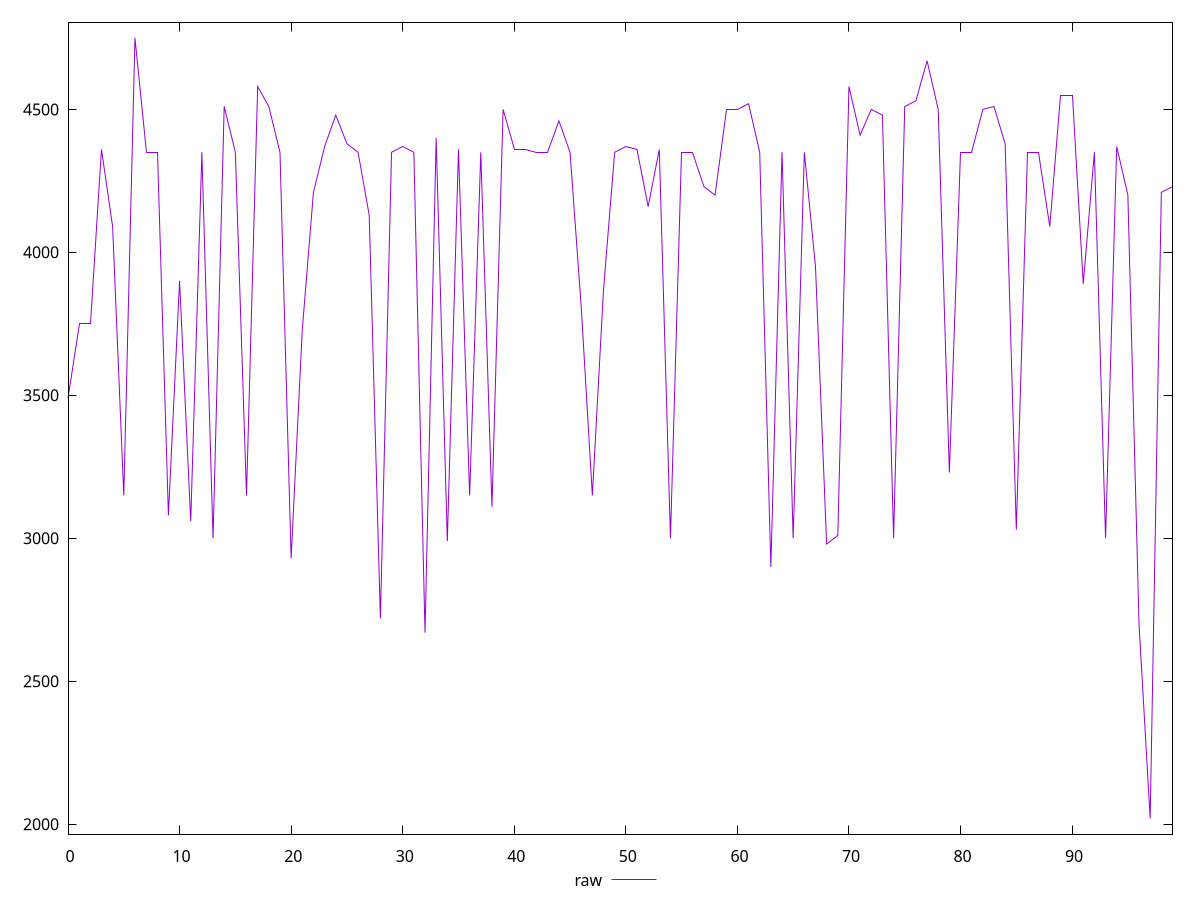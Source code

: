 reset

$raw <<EOF
0 3490
1 3750
2 3750
3 4360
4 4090
5 3150
6 4750
7 4350
8 4350
9 3080
10 3900
11 3060
12 4350
13 3000
14 4510
15 4350
16 3150
17 4580
18 4510
19 4350
20 2930
21 3730
22 4210
23 4370
24 4480
25 4380
26 4350
27 4130
28 2720
29 4350
30 4370
31 4350
32 2670
33 4400
34 2990
35 4360
36 3150
37 4350
38 3110
39 4500
40 4360
41 4360
42 4350
43 4350
44 4460
45 4350
46 3810
47 3150
48 3870
49 4350
50 4370
51 4360
52 4160
53 4360
54 3000
55 4350
56 4350
57 4230
58 4200
59 4500
60 4500
61 4520
62 4350
63 2900
64 4350
65 3000
66 4350
67 3950
68 2980
69 3010
70 4580
71 4410
72 4500
73 4480
74 3000
75 4510
76 4530
77 4670
78 4500
79 3230
80 4350
81 4350
82 4500
83 4510
84 4380
85 3030
86 4350
87 4350
88 4090
89 4550
90 4550
91 3890
92 4350
93 3000
94 4370
95 4200
96 2700
97 2020
98 4210
99 4230
EOF

set key outside below
set xrange [0:99]
set yrange [1965.4:4804.6]
set trange [1965.4:4804.6]
set terminal svg size 640, 500 enhanced background rgb 'white'
set output "reports/report_00027_2021-02-24T12-40-31.850Z/unused-javascript/samples/music/raw/values.svg"

plot $raw title "raw" with line

reset
